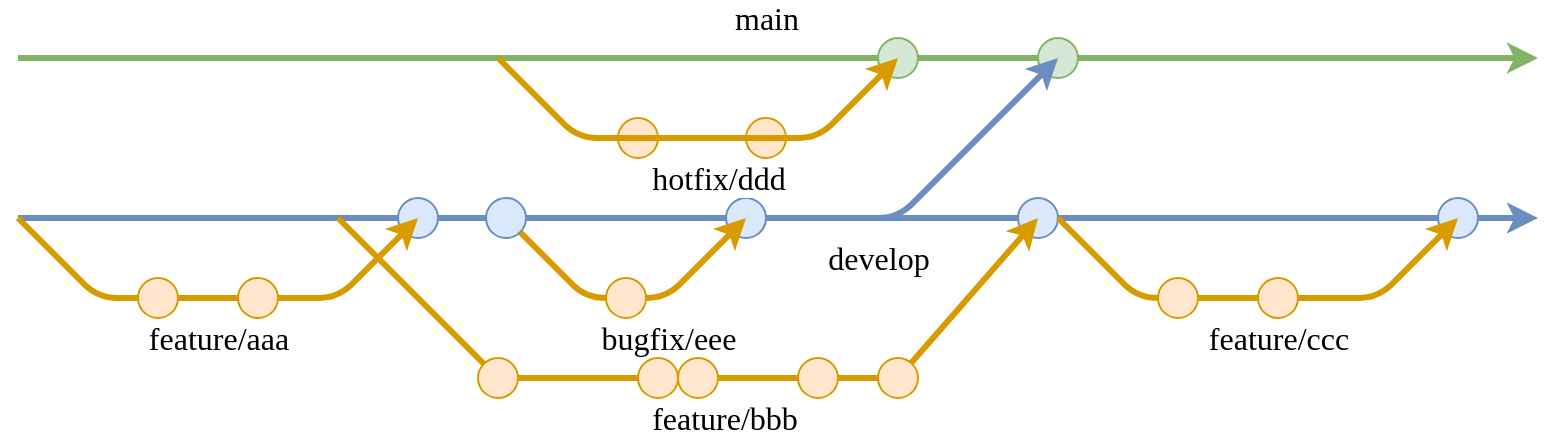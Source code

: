 <mxfile version="24.7.1" type="device">
  <diagram name="Seite-1" id="Zt3tkfdVut3AF5OFJhdJ">
    <mxGraphModel dx="988" dy="549" grid="1" gridSize="10" guides="1" tooltips="1" connect="1" arrows="1" fold="1" page="1" pageScale="1" pageWidth="827" pageHeight="1169" math="0" shadow="0">
      <root>
        <mxCell id="0" />
        <mxCell id="1" parent="0" />
        <mxCell id="fwnYFs2x0V666s0cKqEC-2" value="" style="endArrow=classic;html=1;rounded=0;fillColor=#dae8fc;strokeColor=#6c8ebf;strokeWidth=3;" parent="1" edge="1">
          <mxGeometry width="50" height="50" relative="1" as="geometry">
            <mxPoint x="40" y="200" as="sourcePoint" />
            <mxPoint x="800" y="200" as="targetPoint" />
          </mxGeometry>
        </mxCell>
        <mxCell id="fwnYFs2x0V666s0cKqEC-4" value="develop" style="edgeLabel;html=1;align=center;verticalAlign=middle;resizable=0;points=[];fontSize=16;fontFamily=Titillium Web;fontSource=https%3A%2F%2Ffonts.googleapis.com%2Fcss%3Ffamily%3DTitillium%2BWeb;" parent="fwnYFs2x0V666s0cKqEC-2" vertex="1" connectable="0">
          <mxGeometry x="-0.075" y="3" relative="1" as="geometry">
            <mxPoint x="78" y="23" as="offset" />
          </mxGeometry>
        </mxCell>
        <mxCell id="fwnYFs2x0V666s0cKqEC-1" value="" style="endArrow=classic;html=1;rounded=0;fillColor=#d5e8d4;strokeColor=#82b366;strokeWidth=3;" parent="1" edge="1">
          <mxGeometry width="50" height="50" relative="1" as="geometry">
            <mxPoint x="40" y="120" as="sourcePoint" />
            <mxPoint x="800" y="120" as="targetPoint" />
          </mxGeometry>
        </mxCell>
        <mxCell id="fwnYFs2x0V666s0cKqEC-3" value="main" style="edgeLabel;html=1;align=center;verticalAlign=middle;resizable=0;points=[];fontSize=16;fontFamily=Titillium Web;fontSource=https%3A%2F%2Ffonts.googleapis.com%2Fcss%3Ffamily%3DTitillium%2BWeb;" parent="fwnYFs2x0V666s0cKqEC-1" vertex="1" connectable="0">
          <mxGeometry x="-0.061" y="2" relative="1" as="geometry">
            <mxPoint x="17" y="-18" as="offset" />
          </mxGeometry>
        </mxCell>
        <mxCell id="KAUIKYxq2sPcnFON3soZ-3" value="" style="ellipse;whiteSpace=wrap;html=1;aspect=fixed;fillColor=#dae8fc;strokeColor=#6c8ebf;" vertex="1" parent="1">
          <mxGeometry x="230" y="190" width="20" height="20" as="geometry" />
        </mxCell>
        <mxCell id="KAUIKYxq2sPcnFON3soZ-6" value="" style="ellipse;whiteSpace=wrap;html=1;aspect=fixed;fillColor=#ffe6cc;strokeColor=#d79b00;" vertex="1" parent="1">
          <mxGeometry x="340" y="150" width="20" height="20" as="geometry" />
        </mxCell>
        <mxCell id="KAUIKYxq2sPcnFON3soZ-7" value="" style="ellipse;whiteSpace=wrap;html=1;aspect=fixed;fillColor=#ffe6cc;strokeColor=#d79b00;" vertex="1" parent="1">
          <mxGeometry x="404" y="150" width="20" height="20" as="geometry" />
        </mxCell>
        <mxCell id="KAUIKYxq2sPcnFON3soZ-9" value="" style="ellipse;whiteSpace=wrap;html=1;aspect=fixed;fillColor=#d5e8d4;strokeColor=#82b366;" vertex="1" parent="1">
          <mxGeometry x="470" y="110" width="20" height="20" as="geometry" />
        </mxCell>
        <mxCell id="KAUIKYxq2sPcnFON3soZ-10" value="" style="ellipse;whiteSpace=wrap;html=1;aspect=fixed;fillColor=#d5e8d4;strokeColor=#82b366;" vertex="1" parent="1">
          <mxGeometry x="550" y="110" width="20" height="20" as="geometry" />
        </mxCell>
        <mxCell id="KAUIKYxq2sPcnFON3soZ-11" value="" style="ellipse;whiteSpace=wrap;html=1;aspect=fixed;fillColor=#dae8fc;strokeColor=#6c8ebf;" vertex="1" parent="1">
          <mxGeometry x="750" y="190" width="20" height="20" as="geometry" />
        </mxCell>
        <mxCell id="KAUIKYxq2sPcnFON3soZ-12" value="" style="ellipse;whiteSpace=wrap;html=1;aspect=fixed;fillColor=#dae8fc;strokeColor=#6c8ebf;" vertex="1" parent="1">
          <mxGeometry x="394" y="190" width="20" height="20" as="geometry" />
        </mxCell>
        <mxCell id="KAUIKYxq2sPcnFON3soZ-29" value="" style="ellipse;whiteSpace=wrap;html=1;aspect=fixed;fillColor=#dae8fc;strokeColor=#6c8ebf;" vertex="1" parent="1">
          <mxGeometry x="540" y="190" width="20" height="20" as="geometry" />
        </mxCell>
        <mxCell id="KAUIKYxq2sPcnFON3soZ-18" value="" style="endArrow=classic;html=1;rounded=1;fillColor=#ffe6cc;strokeColor=#d79b00;strokeWidth=3;curved=0;" edge="1" parent="1">
          <mxGeometry width="50" height="50" relative="1" as="geometry">
            <mxPoint x="200" y="200" as="sourcePoint" />
            <mxPoint x="550" y="200" as="targetPoint" />
            <Array as="points">
              <mxPoint x="240" y="240" />
              <mxPoint x="280" y="280" />
              <mxPoint x="480" y="280" />
            </Array>
          </mxGeometry>
        </mxCell>
        <mxCell id="KAUIKYxq2sPcnFON3soZ-19" value="feature/bbb" style="edgeLabel;html=1;align=center;verticalAlign=middle;resizable=0;points=[];fontSize=16;fontFamily=Titillium Web;fontSource=https%3A%2F%2Ffonts.googleapis.com%2Fcss%3Ffamily%3DTitillium%2BWeb;" vertex="1" connectable="0" parent="KAUIKYxq2sPcnFON3soZ-18">
          <mxGeometry x="-0.071" relative="1" as="geometry">
            <mxPoint x="31" y="20" as="offset" />
          </mxGeometry>
        </mxCell>
        <mxCell id="fwnYFs2x0V666s0cKqEC-7" value="" style="endArrow=classic;html=1;rounded=1;fillColor=#ffe6cc;strokeColor=#d79b00;strokeWidth=3;curved=0;" parent="1" edge="1">
          <mxGeometry width="50" height="50" relative="1" as="geometry">
            <mxPoint x="560" y="200" as="sourcePoint" />
            <mxPoint x="760" y="200" as="targetPoint" />
            <Array as="points">
              <mxPoint x="600" y="240" />
              <mxPoint x="720" y="240" />
            </Array>
          </mxGeometry>
        </mxCell>
        <mxCell id="fwnYFs2x0V666s0cKqEC-8" value="feature/ccc" style="edgeLabel;html=1;align=center;verticalAlign=middle;resizable=0;points=[];fontSize=16;fontFamily=Titillium Web;fontSource=https%3A%2F%2Ffonts.googleapis.com%2Fcss%3Ffamily%3DTitillium%2BWeb;" parent="fwnYFs2x0V666s0cKqEC-7" vertex="1" connectable="0">
          <mxGeometry x="-0.071" relative="1" as="geometry">
            <mxPoint x="18" y="20" as="offset" />
          </mxGeometry>
        </mxCell>
        <mxCell id="fwnYFs2x0V666s0cKqEC-5" value="" style="endArrow=classic;html=1;rounded=1;fillColor=#ffe6cc;strokeColor=#d79b00;strokeWidth=3;curved=0;" parent="1" edge="1">
          <mxGeometry width="50" height="50" relative="1" as="geometry">
            <mxPoint x="40" y="200" as="sourcePoint" />
            <mxPoint x="240" y="200" as="targetPoint" />
            <Array as="points">
              <mxPoint x="80" y="240" />
              <mxPoint x="200" y="240" />
            </Array>
          </mxGeometry>
        </mxCell>
        <mxCell id="fwnYFs2x0V666s0cKqEC-6" value="feature/aaa" style="edgeLabel;html=1;align=center;verticalAlign=middle;resizable=0;points=[];fontSize=16;fontFamily=Titillium Web;fontSource=https%3A%2F%2Ffonts.googleapis.com%2Fcss%3Ffamily%3DTitillium%2BWeb;" parent="fwnYFs2x0V666s0cKqEC-5" vertex="1" connectable="0">
          <mxGeometry x="-0.071" relative="1" as="geometry">
            <mxPoint x="8" y="20" as="offset" />
          </mxGeometry>
        </mxCell>
        <mxCell id="fwnYFs2x0V666s0cKqEC-11" value="" style="endArrow=classic;html=1;rounded=1;fillColor=#ffe6cc;strokeColor=#d79b00;strokeWidth=3;curved=0;" parent="1" edge="1">
          <mxGeometry width="50" height="50" relative="1" as="geometry">
            <mxPoint x="280" y="120" as="sourcePoint" />
            <mxPoint x="480" y="120" as="targetPoint" />
            <Array as="points">
              <mxPoint x="320" y="160" />
              <mxPoint x="440" y="160" />
            </Array>
          </mxGeometry>
        </mxCell>
        <mxCell id="fwnYFs2x0V666s0cKqEC-12" value="hotfix/ddd" style="edgeLabel;html=1;align=center;verticalAlign=middle;resizable=0;points=[];fontSize=16;fontFamily=Titillium Web;fontSource=https%3A%2F%2Ffonts.googleapis.com%2Fcss%3Ffamily%3DTitillium%2BWeb;" parent="fwnYFs2x0V666s0cKqEC-11" vertex="1" connectable="0">
          <mxGeometry x="-0.071" relative="1" as="geometry">
            <mxPoint x="18" y="20" as="offset" />
          </mxGeometry>
        </mxCell>
        <mxCell id="fwnYFs2x0V666s0cKqEC-14" value="" style="endArrow=classic;html=1;rounded=1;strokeWidth=3;fillColor=#ffe6cc;strokeColor=#d79b00;curved=0;" parent="1" edge="1">
          <mxGeometry width="50" height="50" relative="1" as="geometry">
            <mxPoint x="284" y="200" as="sourcePoint" />
            <mxPoint x="404" y="200" as="targetPoint" />
            <Array as="points">
              <mxPoint x="304" y="220" />
              <mxPoint x="324" y="240" />
              <mxPoint x="364" y="240" />
            </Array>
          </mxGeometry>
        </mxCell>
        <mxCell id="fwnYFs2x0V666s0cKqEC-16" value="&lt;font style=&quot;font-size: 16px;&quot;&gt;bugfix/eee&lt;/font&gt;" style="edgeLabel;html=1;align=center;verticalAlign=middle;resizable=0;points=[];fontFamily=Titillium Web;fontSource=https%3A%2F%2Ffonts.googleapis.com%2Fcss%3Ffamily%3DTitillium%2BWeb;" parent="fwnYFs2x0V666s0cKqEC-14" vertex="1" connectable="0">
          <mxGeometry x="-0.151" y="-1" relative="1" as="geometry">
            <mxPoint x="32" y="19" as="offset" />
          </mxGeometry>
        </mxCell>
        <mxCell id="fwnYFs2x0V666s0cKqEC-9" value="" style="endArrow=classic;html=1;rounded=1;fillColor=#dae8fc;strokeColor=#6c8ebf;strokeWidth=3;curved=0;" parent="1" edge="1">
          <mxGeometry width="50" height="50" relative="1" as="geometry">
            <mxPoint x="440" y="200" as="sourcePoint" />
            <mxPoint x="560" y="120" as="targetPoint" />
            <Array as="points">
              <mxPoint x="480" y="200" />
            </Array>
          </mxGeometry>
        </mxCell>
        <mxCell id="KAUIKYxq2sPcnFON3soZ-4" value="" style="ellipse;whiteSpace=wrap;html=1;aspect=fixed;fillColor=#ffe6cc;strokeColor=#d79b00;" vertex="1" parent="1">
          <mxGeometry x="610" y="230" width="20" height="20" as="geometry" />
        </mxCell>
        <mxCell id="KAUIKYxq2sPcnFON3soZ-5" value="" style="ellipse;whiteSpace=wrap;html=1;aspect=fixed;fillColor=#ffe6cc;strokeColor=#d79b00;" vertex="1" parent="1">
          <mxGeometry x="660" y="230" width="20" height="20" as="geometry" />
        </mxCell>
        <mxCell id="KAUIKYxq2sPcnFON3soZ-24" value="" style="ellipse;whiteSpace=wrap;html=1;aspect=fixed;fillColor=#ffe6cc;strokeColor=#d79b00;" vertex="1" parent="1">
          <mxGeometry x="370" y="270" width="20" height="20" as="geometry" />
        </mxCell>
        <mxCell id="KAUIKYxq2sPcnFON3soZ-25" value="" style="ellipse;whiteSpace=wrap;html=1;aspect=fixed;fillColor=#ffe6cc;strokeColor=#d79b00;" vertex="1" parent="1">
          <mxGeometry x="430" y="270" width="20" height="20" as="geometry" />
        </mxCell>
        <mxCell id="KAUIKYxq2sPcnFON3soZ-28" value="" style="ellipse;whiteSpace=wrap;html=1;aspect=fixed;fillColor=#ffe6cc;strokeColor=#d79b00;" vertex="1" parent="1">
          <mxGeometry x="470" y="270" width="20" height="20" as="geometry" />
        </mxCell>
        <mxCell id="KAUIKYxq2sPcnFON3soZ-1" value="" style="ellipse;whiteSpace=wrap;html=1;aspect=fixed;fillColor=#ffe6cc;strokeColor=#d79b00;" vertex="1" parent="1">
          <mxGeometry x="100" y="230" width="20" height="20" as="geometry" />
        </mxCell>
        <mxCell id="KAUIKYxq2sPcnFON3soZ-2" value="" style="ellipse;whiteSpace=wrap;html=1;aspect=fixed;fillColor=#ffe6cc;strokeColor=#d79b00;" vertex="1" parent="1">
          <mxGeometry x="150" y="230" width="20" height="20" as="geometry" />
        </mxCell>
        <mxCell id="KAUIKYxq2sPcnFON3soZ-21" value="" style="ellipse;whiteSpace=wrap;html=1;aspect=fixed;fillColor=#ffe6cc;strokeColor=#d79b00;" vertex="1" parent="1">
          <mxGeometry x="334" y="230" width="20" height="20" as="geometry" />
        </mxCell>
        <mxCell id="KAUIKYxq2sPcnFON3soZ-20" value="" style="ellipse;whiteSpace=wrap;html=1;aspect=fixed;fillColor=#ffe6cc;strokeColor=#d79b00;" vertex="1" parent="1">
          <mxGeometry x="270" y="270" width="20" height="20" as="geometry" />
        </mxCell>
        <mxCell id="KAUIKYxq2sPcnFON3soZ-23" value="" style="ellipse;whiteSpace=wrap;html=1;aspect=fixed;fillColor=#ffe6cc;strokeColor=#d79b00;" vertex="1" parent="1">
          <mxGeometry x="350" y="270" width="20" height="20" as="geometry" />
        </mxCell>
        <mxCell id="KAUIKYxq2sPcnFON3soZ-17" value="" style="ellipse;whiteSpace=wrap;html=1;aspect=fixed;fillColor=#dae8fc;strokeColor=#6c8ebf;" vertex="1" parent="1">
          <mxGeometry x="274" y="190" width="20" height="20" as="geometry" />
        </mxCell>
      </root>
    </mxGraphModel>
  </diagram>
</mxfile>
